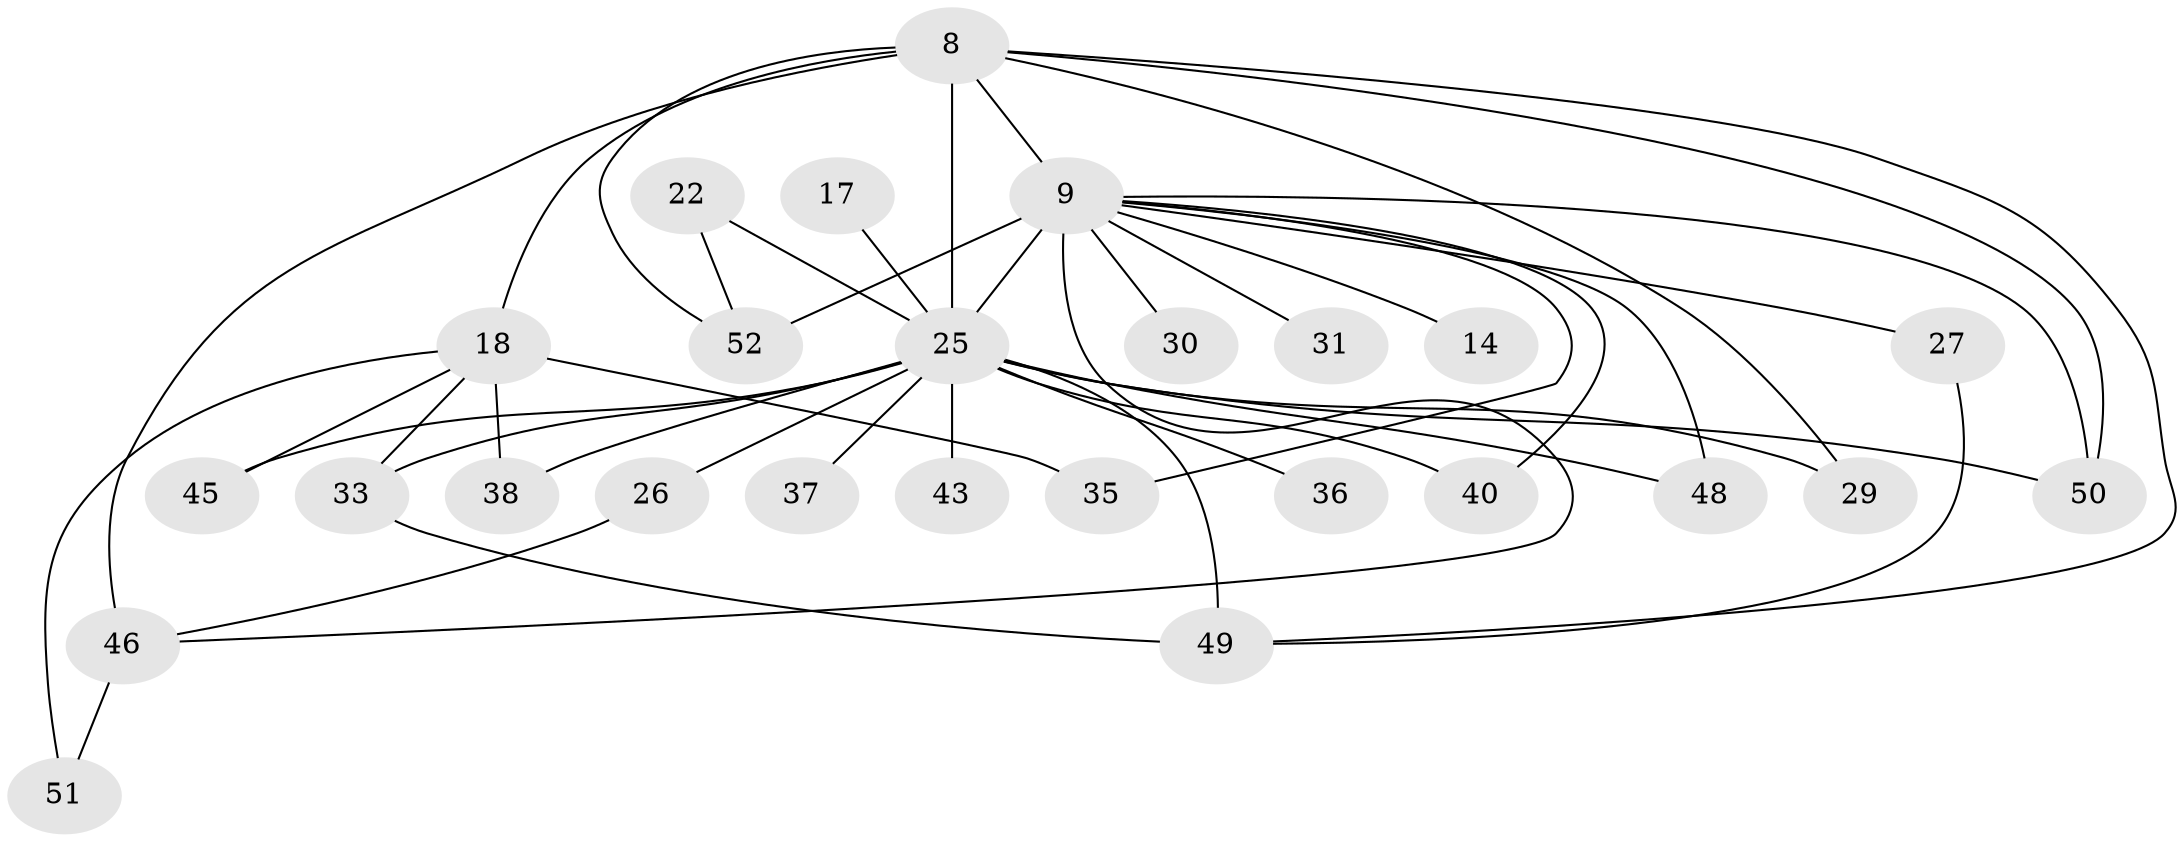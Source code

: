 // original degree distribution, {12: 0.019230769230769232, 13: 0.038461538461538464, 17: 0.038461538461538464, 14: 0.057692307692307696, 16: 0.019230769230769232, 15: 0.019230769230769232, 4: 0.057692307692307696, 3: 0.21153846153846154, 2: 0.4807692307692308, 8: 0.019230769230769232, 5: 0.038461538461538464}
// Generated by graph-tools (version 1.1) at 2025/46/03/09/25 04:46:31]
// undirected, 26 vertices, 43 edges
graph export_dot {
graph [start="1"]
  node [color=gray90,style=filled];
  8 [super="+5"];
  9 [super="+1+7"];
  14;
  17;
  18 [super="+15"];
  22 [super="+11"];
  25 [super="+23+6+10"];
  26 [super="+20"];
  27;
  29 [super="+13"];
  30;
  31;
  33 [super="+21"];
  35;
  36;
  37;
  38;
  40;
  43;
  45;
  46 [super="+44+39"];
  48;
  49 [super="+24"];
  50 [super="+16+42"];
  51;
  52 [super="+19+47"];
  8 -- 9 [weight=8];
  8 -- 18 [weight=2];
  8 -- 46 [weight=2];
  8 -- 49;
  8 -- 50 [weight=2];
  8 -- 52 [weight=2];
  8 -- 25 [weight=9];
  8 -- 29;
  9 -- 35;
  9 -- 40;
  9 -- 48;
  9 -- 50 [weight=2];
  9 -- 27;
  9 -- 31 [weight=2];
  9 -- 14 [weight=2];
  9 -- 25 [weight=18];
  9 -- 30 [weight=2];
  9 -- 52 [weight=3];
  9 -- 46;
  17 -- 25 [weight=2];
  18 -- 35;
  18 -- 51;
  18 -- 38;
  18 -- 45;
  18 -- 33;
  22 -- 52;
  22 -- 25 [weight=3];
  25 -- 37 [weight=2];
  25 -- 43 [weight=2];
  25 -- 40;
  25 -- 48;
  25 -- 49 [weight=2];
  25 -- 50 [weight=2];
  25 -- 29;
  25 -- 26 [weight=2];
  25 -- 33;
  25 -- 36;
  25 -- 38;
  25 -- 45;
  26 -- 46;
  27 -- 49;
  33 -- 49;
  46 -- 51;
}
